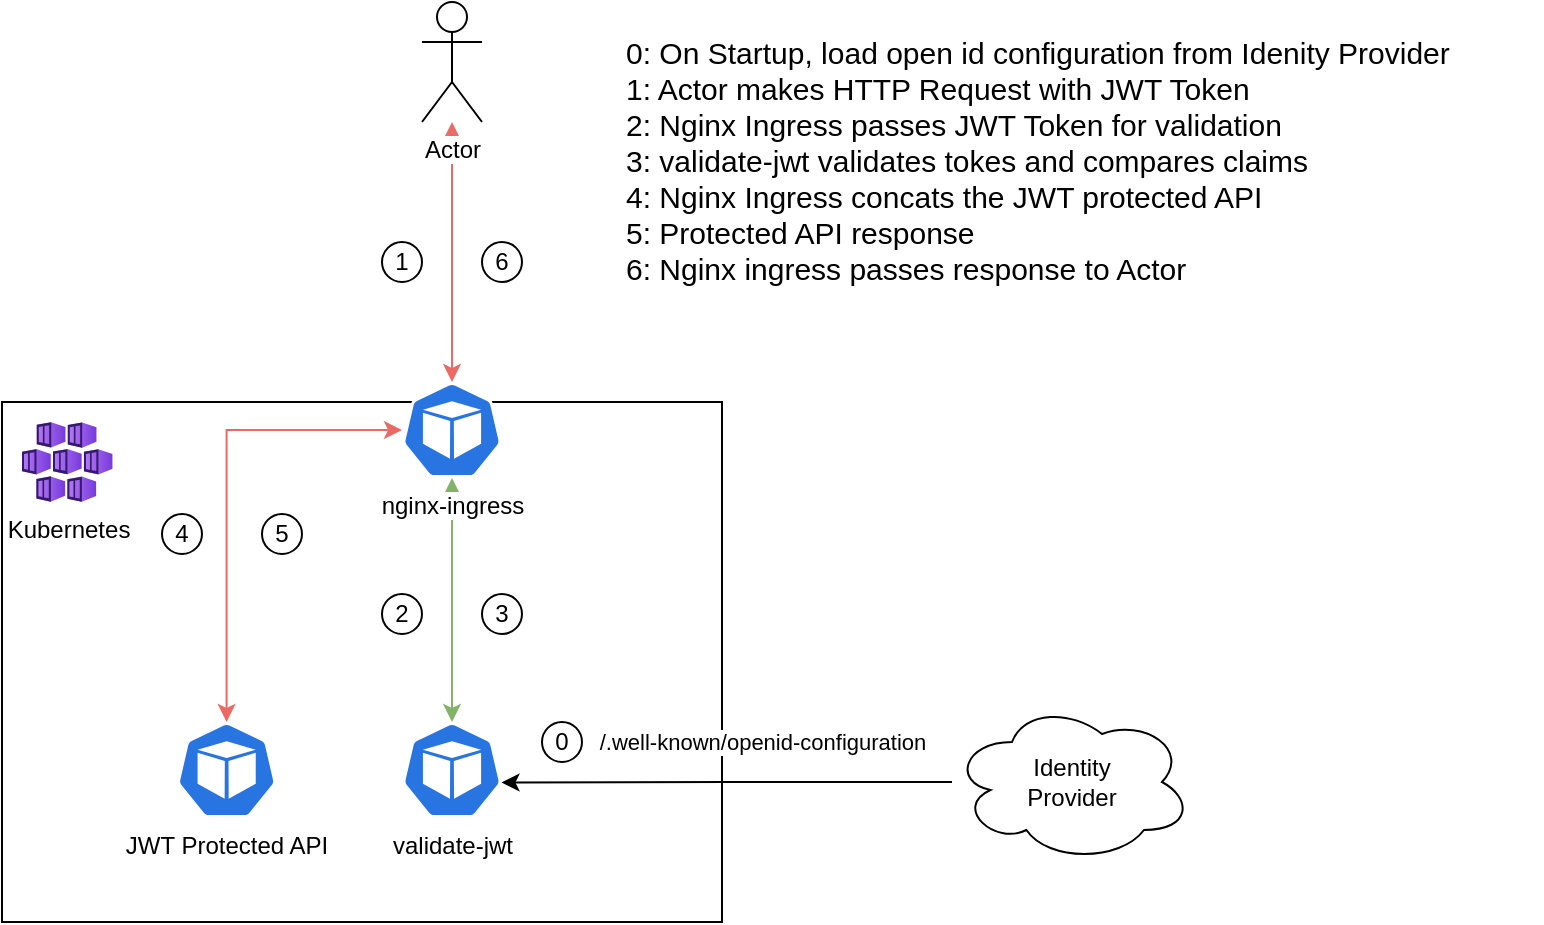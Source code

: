 <mxfile version="20.2.3" type="device"><diagram id="neardkrdc94rgFQVIYC1" name="overview"><mxGraphModel dx="981" dy="591" grid="1" gridSize="10" guides="1" tooltips="1" connect="1" arrows="1" fold="1" page="1" pageScale="1" pageWidth="850" pageHeight="1100" math="0" shadow="0"><root><mxCell id="0"/><mxCell id="1" parent="0"/><mxCell id="3FgrzK8YV8rbT3RMswaQ-1" value="" style="rounded=0;whiteSpace=wrap;html=1;" vertex="1" parent="1"><mxGeometry x="40" y="230" width="360" height="260" as="geometry"/></mxCell><mxCell id="3FgrzK8YV8rbT3RMswaQ-2" value="Kubernetes" style="aspect=fixed;html=1;points=[];align=center;image;fontSize=12;image=img/lib/azure2/containers/Kubernetes_Services.svg;" vertex="1" parent="1"><mxGeometry x="50" y="240" width="45.33" height="40" as="geometry"/></mxCell><mxCell id="3FgrzK8YV8rbT3RMswaQ-26" style="edgeStyle=orthogonalEdgeStyle;rounded=0;orthogonalLoop=1;jettySize=auto;html=1;fontColor=#000000;startArrow=classic;startFill=1;strokeColor=#82b366;fillColor=#d5e8d4;" edge="1" parent="1" source="3FgrzK8YV8rbT3RMswaQ-3" target="3FgrzK8YV8rbT3RMswaQ-6"><mxGeometry relative="1" as="geometry"/></mxCell><mxCell id="3FgrzK8YV8rbT3RMswaQ-27" style="edgeStyle=orthogonalEdgeStyle;rounded=0;orthogonalLoop=1;jettySize=auto;html=1;fontColor=#000000;startArrow=classic;startFill=1;strokeColor=#EA6B66;" edge="1" parent="1" source="3FgrzK8YV8rbT3RMswaQ-3" target="3FgrzK8YV8rbT3RMswaQ-18"><mxGeometry relative="1" as="geometry"/></mxCell><mxCell id="3FgrzK8YV8rbT3RMswaQ-3" value="nginx-ingress" style="sketch=0;html=1;dashed=0;whitespace=wrap;fillColor=#2875E2;strokeColor=#ffffff;points=[[0.005,0.63,0],[0.1,0.2,0],[0.9,0.2,0],[0.5,0,0],[0.995,0.63,0],[0.72,0.99,0],[0.5,1,0],[0.28,0.99,0]];shape=mxgraph.kubernetes.icon;prIcon=pod;verticalAlign=top;labelPosition=center;verticalLabelPosition=bottom;align=center;labelBackgroundColor=default;" vertex="1" parent="1"><mxGeometry x="240" y="220" width="50" height="48" as="geometry"/></mxCell><mxCell id="3FgrzK8YV8rbT3RMswaQ-25" style="edgeStyle=orthogonalEdgeStyle;rounded=0;orthogonalLoop=1;jettySize=auto;html=1;fontColor=#000000;strokeColor=#EA6B66;startArrow=classic;startFill=1;" edge="1" parent="1" source="3FgrzK8YV8rbT3RMswaQ-4" target="3FgrzK8YV8rbT3RMswaQ-3"><mxGeometry relative="1" as="geometry"/></mxCell><mxCell id="3FgrzK8YV8rbT3RMswaQ-4" value="Actor" style="shape=umlActor;verticalLabelPosition=bottom;verticalAlign=top;html=1;outlineConnect=0;labelBackgroundColor=default;labelBorderColor=none;" vertex="1" parent="1"><mxGeometry x="250" y="30" width="30" height="60" as="geometry"/></mxCell><mxCell id="3FgrzK8YV8rbT3RMswaQ-6" value="validate-jwt" style="sketch=0;html=1;dashed=0;whitespace=wrap;fillColor=#2875E2;strokeColor=#ffffff;points=[[0.005,0.63,0],[0.1,0.2,0],[0.9,0.2,0],[0.5,0,0],[0.995,0.63,0],[0.72,0.99,0],[0.5,1,0],[0.28,0.99,0]];shape=mxgraph.kubernetes.icon;prIcon=pod;verticalAlign=top;labelPosition=center;verticalLabelPosition=bottom;align=center;" vertex="1" parent="1"><mxGeometry x="240" y="390" width="50" height="48" as="geometry"/></mxCell><mxCell id="3FgrzK8YV8rbT3RMswaQ-9" value="/.well-known/openid-configuration" style="edgeStyle=orthogonalEdgeStyle;rounded=0;orthogonalLoop=1;jettySize=auto;html=1;entryX=0.995;entryY=0.63;entryDx=0;entryDy=0;entryPerimeter=0;" edge="1" parent="1" source="3FgrzK8YV8rbT3RMswaQ-8" target="3FgrzK8YV8rbT3RMswaQ-6"><mxGeometry x="-0.157" y="-20" relative="1" as="geometry"><mxPoint as="offset"/></mxGeometry></mxCell><mxCell id="3FgrzK8YV8rbT3RMswaQ-8" value="Identity&lt;br&gt;Provider" style="ellipse;shape=cloud;whiteSpace=wrap;html=1;" vertex="1" parent="1"><mxGeometry x="515" y="380" width="120" height="80" as="geometry"/></mxCell><mxCell id="3FgrzK8YV8rbT3RMswaQ-12" value="1" style="ellipse;whiteSpace=wrap;html=1;" vertex="1" parent="1"><mxGeometry x="230" y="150" width="20" height="20" as="geometry"/></mxCell><mxCell id="3FgrzK8YV8rbT3RMswaQ-13" value="2" style="ellipse;whiteSpace=wrap;html=1;" vertex="1" parent="1"><mxGeometry x="230" y="326" width="20" height="20" as="geometry"/></mxCell><mxCell id="3FgrzK8YV8rbT3RMswaQ-14" value="3" style="ellipse;whiteSpace=wrap;html=1;" vertex="1" parent="1"><mxGeometry x="280" y="326" width="20" height="20" as="geometry"/></mxCell><mxCell id="3FgrzK8YV8rbT3RMswaQ-16" value="4" style="ellipse;whiteSpace=wrap;html=1;" vertex="1" parent="1"><mxGeometry x="120" y="286" width="20" height="20" as="geometry"/></mxCell><mxCell id="3FgrzK8YV8rbT3RMswaQ-18" value="JWT Protected API" style="sketch=0;html=1;dashed=0;whitespace=wrap;fillColor=#2875E2;strokeColor=#ffffff;points=[[0.005,0.63,0],[0.1,0.2,0],[0.9,0.2,0],[0.5,0,0],[0.995,0.63,0],[0.72,0.99,0],[0.5,1,0],[0.28,0.99,0]];shape=mxgraph.kubernetes.icon;prIcon=pod;verticalAlign=top;labelPosition=center;verticalLabelPosition=bottom;align=center;" vertex="1" parent="1"><mxGeometry x="127.33" y="390" width="50" height="48" as="geometry"/></mxCell><mxCell id="3FgrzK8YV8rbT3RMswaQ-23" value="5" style="ellipse;whiteSpace=wrap;html=1;" vertex="1" parent="1"><mxGeometry x="170" y="286" width="20" height="20" as="geometry"/></mxCell><mxCell id="3FgrzK8YV8rbT3RMswaQ-24" value="6" style="ellipse;whiteSpace=wrap;html=1;" vertex="1" parent="1"><mxGeometry x="280" y="150" width="20" height="20" as="geometry"/></mxCell><mxCell id="3FgrzK8YV8rbT3RMswaQ-28" value="0" style="ellipse;whiteSpace=wrap;html=1;" vertex="1" parent="1"><mxGeometry x="310" y="390" width="20" height="20" as="geometry"/></mxCell><mxCell id="3FgrzK8YV8rbT3RMswaQ-29" value="0: On Startup, load open id configuration from Idenity Provider&lt;br style=&quot;font-size: 15px;&quot;&gt;1: Actor makes HTTP Request with JWT Token&lt;br style=&quot;font-size: 15px;&quot;&gt;2: Nginx Ingress passes JWT Token for validation&lt;br style=&quot;font-size: 15px;&quot;&gt;3: validate-jwt validates tokes and compares claims&lt;br style=&quot;font-size: 15px;&quot;&gt;4: Nginx Ingress concats the JWT protected API&lt;br style=&quot;font-size: 15px;&quot;&gt;5: Protected API response&lt;br style=&quot;font-size: 15px;&quot;&gt;6: Nginx ingress passes response to Actor" style="text;html=1;strokeColor=none;fillColor=none;align=left;verticalAlign=top;whiteSpace=wrap;rounded=0;labelBackgroundColor=default;labelBorderColor=none;fontColor=#000000;fontSize=15;" vertex="1" parent="1"><mxGeometry x="350" y="40" width="460" height="140" as="geometry"/></mxCell></root></mxGraphModel></diagram></mxfile>